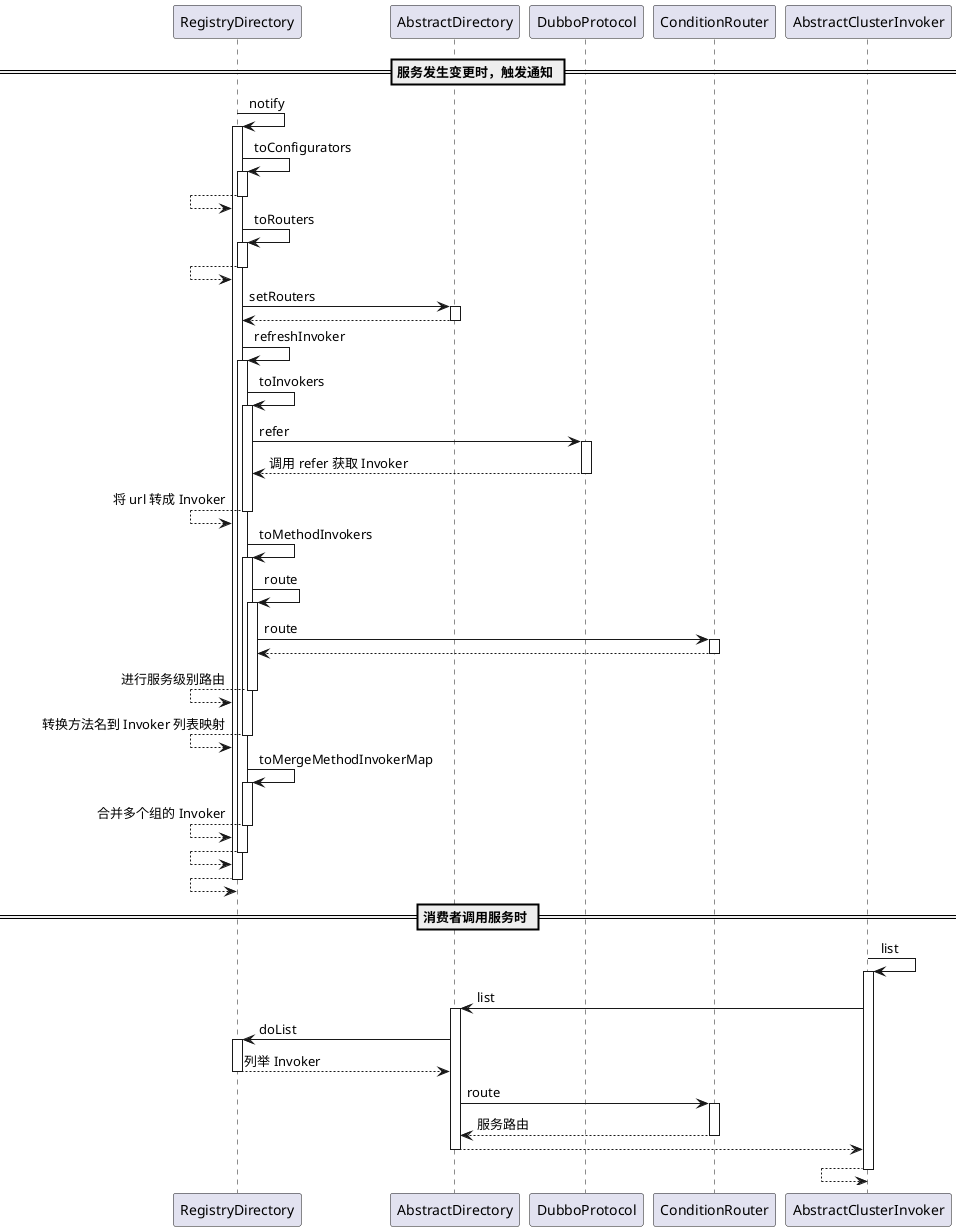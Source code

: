 @startuml

== 服务发生变更时，触发通知 ==

RegistryDirectory->RegistryDirectory:notify
activate RegistryDirectory
    RegistryDirectory->RegistryDirectory:toConfigurators
    activate RegistryDirectory
    RegistryDirectory<--RegistryDirectory:
    deactivate RegistryDirectory

    RegistryDirectory->RegistryDirectory:toRouters
    activate RegistryDirectory
    RegistryDirectory<--RegistryDirectory:
    deactivate RegistryDirectory

    RegistryDirectory->AbstractDirectory:setRouters
    activate AbstractDirectory
    RegistryDirectory<--AbstractDirectory:
    deactivate AbstractDirectory

    RegistryDirectory->RegistryDirectory:refreshInvoker
    activate RegistryDirectory
        RegistryDirectory->RegistryDirectory:toInvokers
        activate RegistryDirectory
             RegistryDirectory->DubboProtocol:refer
             activate DubboProtocol
             RegistryDirectory<--DubboProtocol:调用 refer 获取 Invoker
             deactivate DubboProtocol
        RegistryDirectory<--RegistryDirectory:将 url 转成 Invoker
        deactivate RegistryDirectory

        RegistryDirectory->RegistryDirectory:toMethodInvokers
        activate RegistryDirectory
            RegistryDirectory->RegistryDirectory:route
            activate RegistryDirectory
                RegistryDirectory->ConditionRouter:route
                activate ConditionRouter
                RegistryDirectory<--ConditionRouter:
                deactivate ConditionRouter
            RegistryDirectory<--RegistryDirectory:进行服务级别路由
            deactivate RegistryDirectory
        RegistryDirectory<--RegistryDirectory:转换方法名到 Invoker 列表映射
        deactivate RegistryDirectory

        RegistryDirectory->RegistryDirectory:toMergeMethodInvokerMap
        activate RegistryDirectory

        RegistryDirectory<--RegistryDirectory:合并多个组的 Invoker
        deactivate RegistryDirectory
    RegistryDirectory<--RegistryDirectory:
    deactivate RegistryDirectory
RegistryDirectory<--RegistryDirectory:
deactivate RegistryDirectory

== 消费者调用服务时 ==

AbstractClusterInvoker->AbstractClusterInvoker:list
activate AbstractClusterInvoker
    AbstractClusterInvoker->AbstractDirectory:list
    activate AbstractDirectory
        AbstractDirectory->RegistryDirectory:doList
        activate RegistryDirectory

        AbstractDirectory<--RegistryDirectory:列举 Invoker
        deactivate RegistryDirectory

        AbstractDirectory->ConditionRouter:route
        activate ConditionRouter
        AbstractDirectory<--ConditionRouter:服务路由
        deactivate ConditionRouter

    AbstractClusterInvoker<--AbstractDirectory:
    deactivate AbstractDirectory
AbstractClusterInvoker<--AbstractClusterInvoker:
deactivate AbstractClusterInvoker

@enduml